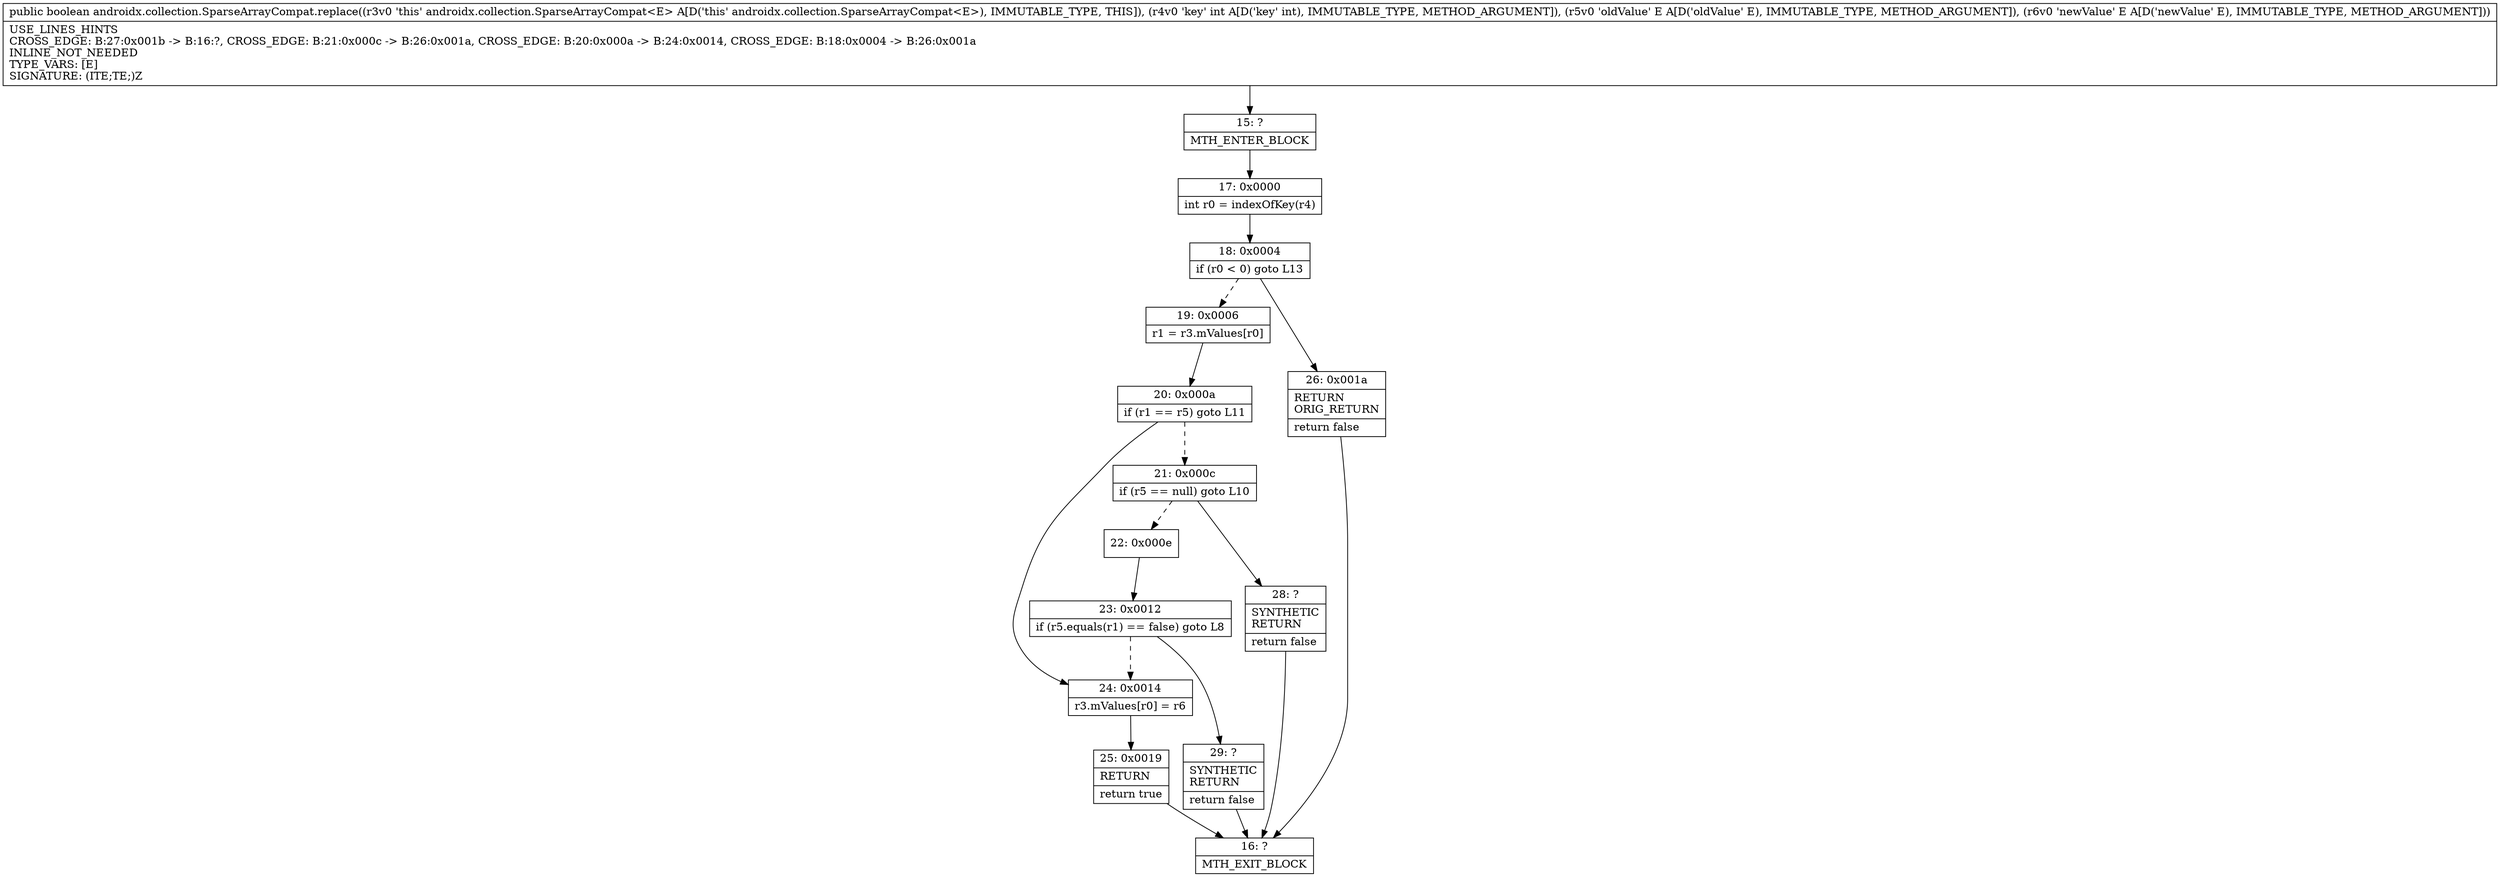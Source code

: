 digraph "CFG forandroidx.collection.SparseArrayCompat.replace(ILjava\/lang\/Object;Ljava\/lang\/Object;)Z" {
Node_15 [shape=record,label="{15\:\ ?|MTH_ENTER_BLOCK\l}"];
Node_17 [shape=record,label="{17\:\ 0x0000|int r0 = indexOfKey(r4)\l}"];
Node_18 [shape=record,label="{18\:\ 0x0004|if (r0 \< 0) goto L13\l}"];
Node_19 [shape=record,label="{19\:\ 0x0006|r1 = r3.mValues[r0]\l}"];
Node_20 [shape=record,label="{20\:\ 0x000a|if (r1 == r5) goto L11\l}"];
Node_21 [shape=record,label="{21\:\ 0x000c|if (r5 == null) goto L10\l}"];
Node_22 [shape=record,label="{22\:\ 0x000e}"];
Node_23 [shape=record,label="{23\:\ 0x0012|if (r5.equals(r1) == false) goto L8\l}"];
Node_29 [shape=record,label="{29\:\ ?|SYNTHETIC\lRETURN\l|return false\l}"];
Node_16 [shape=record,label="{16\:\ ?|MTH_EXIT_BLOCK\l}"];
Node_28 [shape=record,label="{28\:\ ?|SYNTHETIC\lRETURN\l|return false\l}"];
Node_24 [shape=record,label="{24\:\ 0x0014|r3.mValues[r0] = r6\l}"];
Node_25 [shape=record,label="{25\:\ 0x0019|RETURN\l|return true\l}"];
Node_26 [shape=record,label="{26\:\ 0x001a|RETURN\lORIG_RETURN\l|return false\l}"];
MethodNode[shape=record,label="{public boolean androidx.collection.SparseArrayCompat.replace((r3v0 'this' androidx.collection.SparseArrayCompat\<E\> A[D('this' androidx.collection.SparseArrayCompat\<E\>), IMMUTABLE_TYPE, THIS]), (r4v0 'key' int A[D('key' int), IMMUTABLE_TYPE, METHOD_ARGUMENT]), (r5v0 'oldValue' E A[D('oldValue' E), IMMUTABLE_TYPE, METHOD_ARGUMENT]), (r6v0 'newValue' E A[D('newValue' E), IMMUTABLE_TYPE, METHOD_ARGUMENT]))  | USE_LINES_HINTS\lCROSS_EDGE: B:27:0x001b \-\> B:16:?, CROSS_EDGE: B:21:0x000c \-\> B:26:0x001a, CROSS_EDGE: B:20:0x000a \-\> B:24:0x0014, CROSS_EDGE: B:18:0x0004 \-\> B:26:0x001a\lINLINE_NOT_NEEDED\lTYPE_VARS: [E]\lSIGNATURE: (ITE;TE;)Z\l}"];
MethodNode -> Node_15;Node_15 -> Node_17;
Node_17 -> Node_18;
Node_18 -> Node_19[style=dashed];
Node_18 -> Node_26;
Node_19 -> Node_20;
Node_20 -> Node_21[style=dashed];
Node_20 -> Node_24;
Node_21 -> Node_22[style=dashed];
Node_21 -> Node_28;
Node_22 -> Node_23;
Node_23 -> Node_24[style=dashed];
Node_23 -> Node_29;
Node_29 -> Node_16;
Node_28 -> Node_16;
Node_24 -> Node_25;
Node_25 -> Node_16;
Node_26 -> Node_16;
}

